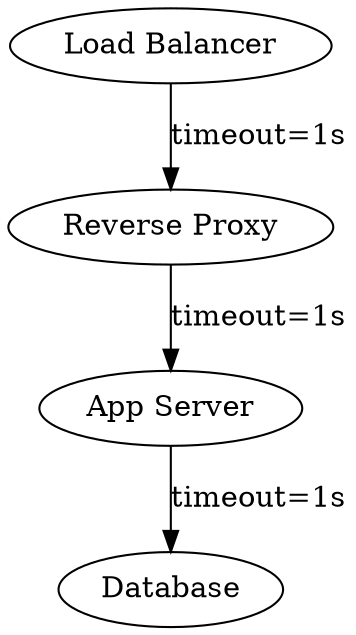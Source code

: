 digraph G {
  # Load Balancer
  node1 [label="Load Balancer" load=3] # ~ 1000/s
  node1 -> node2 [label="timeout=1s" timeout=1000]

  # Reverse Proxy
  node2 [label="Reverse Proxy" load=3] # ~ 1000/s
  node2 -> node3 [label="timeout=1s" timeout=1000]

  # App server
  node3 [label="App Server" load=100] # ~ 34/s
  node3 -> node4 [label="timeout=1s" timeout=1000]

  # Database
  node4 [label="Database" load=5000] # ~ 70/s
}
